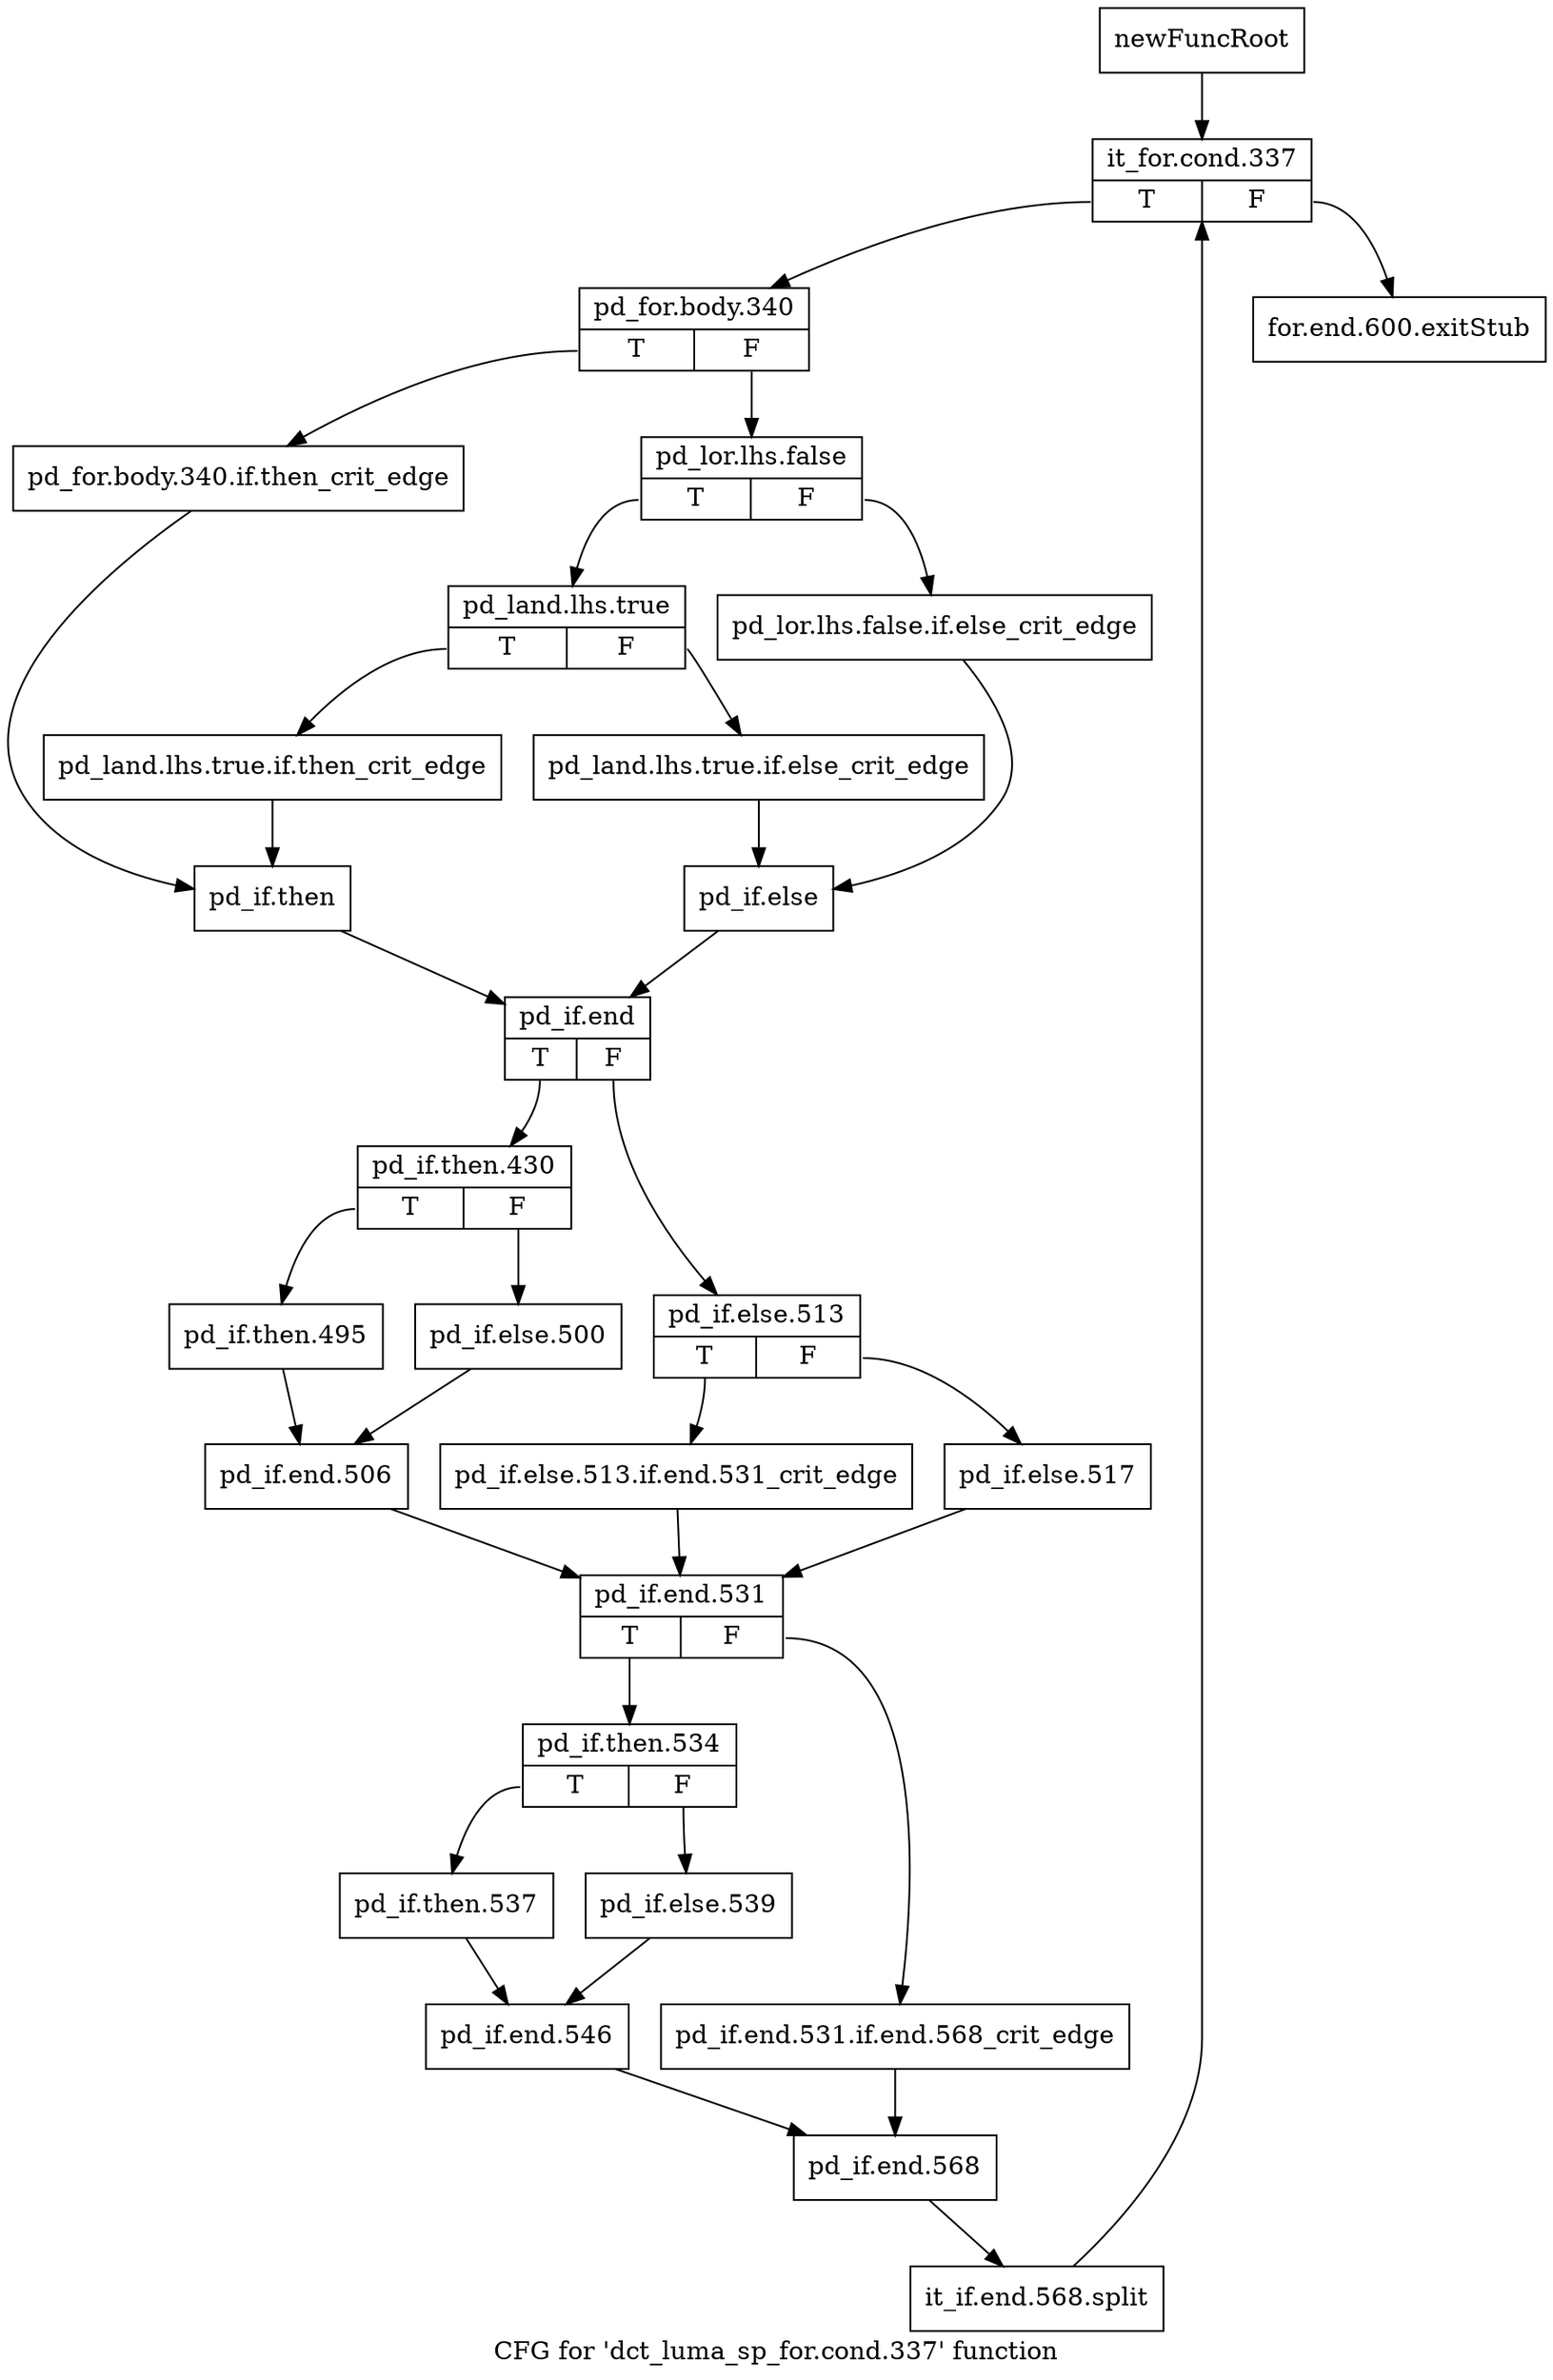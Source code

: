 digraph "CFG for 'dct_luma_sp_for.cond.337' function" {
	label="CFG for 'dct_luma_sp_for.cond.337' function";

	Node0x22d0470 [shape=record,label="{newFuncRoot}"];
	Node0x22d0470 -> Node0x22d0510;
	Node0x22d04c0 [shape=record,label="{for.end.600.exitStub}"];
	Node0x22d0510 [shape=record,label="{it_for.cond.337|{<s0>T|<s1>F}}"];
	Node0x22d0510:s0 -> Node0x22d0560;
	Node0x22d0510:s1 -> Node0x22d04c0;
	Node0x22d0560 [shape=record,label="{pd_for.body.340|{<s0>T|<s1>F}}"];
	Node0x22d0560:s0 -> Node0x22d0790;
	Node0x22d0560:s1 -> Node0x22d05b0;
	Node0x22d05b0 [shape=record,label="{pd_lor.lhs.false|{<s0>T|<s1>F}}"];
	Node0x22d05b0:s0 -> Node0x22d0650;
	Node0x22d05b0:s1 -> Node0x22d0600;
	Node0x22d0600 [shape=record,label="{pd_lor.lhs.false.if.else_crit_edge}"];
	Node0x22d0600 -> Node0x22d06f0;
	Node0x22d0650 [shape=record,label="{pd_land.lhs.true|{<s0>T|<s1>F}}"];
	Node0x22d0650:s0 -> Node0x22d0740;
	Node0x22d0650:s1 -> Node0x22d06a0;
	Node0x22d06a0 [shape=record,label="{pd_land.lhs.true.if.else_crit_edge}"];
	Node0x22d06a0 -> Node0x22d06f0;
	Node0x22d06f0 [shape=record,label="{pd_if.else}"];
	Node0x22d06f0 -> Node0x22d0830;
	Node0x22d0740 [shape=record,label="{pd_land.lhs.true.if.then_crit_edge}"];
	Node0x22d0740 -> Node0x22d07e0;
	Node0x22d0790 [shape=record,label="{pd_for.body.340.if.then_crit_edge}"];
	Node0x22d0790 -> Node0x22d07e0;
	Node0x22d07e0 [shape=record,label="{pd_if.then}"];
	Node0x22d07e0 -> Node0x22d0830;
	Node0x22d0830 [shape=record,label="{pd_if.end|{<s0>T|<s1>F}}"];
	Node0x22d0830:s0 -> Node0x22d0970;
	Node0x22d0830:s1 -> Node0x22d0880;
	Node0x22d0880 [shape=record,label="{pd_if.else.513|{<s0>T|<s1>F}}"];
	Node0x22d0880:s0 -> Node0x22d0920;
	Node0x22d0880:s1 -> Node0x22d08d0;
	Node0x22d08d0 [shape=record,label="{pd_if.else.517}"];
	Node0x22d08d0 -> Node0x22d0ab0;
	Node0x22d0920 [shape=record,label="{pd_if.else.513.if.end.531_crit_edge}"];
	Node0x22d0920 -> Node0x22d0ab0;
	Node0x22d0970 [shape=record,label="{pd_if.then.430|{<s0>T|<s1>F}}"];
	Node0x22d0970:s0 -> Node0x22d0a10;
	Node0x22d0970:s1 -> Node0x22d09c0;
	Node0x22d09c0 [shape=record,label="{pd_if.else.500}"];
	Node0x22d09c0 -> Node0x22d0a60;
	Node0x22d0a10 [shape=record,label="{pd_if.then.495}"];
	Node0x22d0a10 -> Node0x22d0a60;
	Node0x22d0a60 [shape=record,label="{pd_if.end.506}"];
	Node0x22d0a60 -> Node0x22d0ab0;
	Node0x22d0ab0 [shape=record,label="{pd_if.end.531|{<s0>T|<s1>F}}"];
	Node0x22d0ab0:s0 -> Node0x22d0b50;
	Node0x22d0ab0:s1 -> Node0x22d0b00;
	Node0x22d0b00 [shape=record,label="{pd_if.end.531.if.end.568_crit_edge}"];
	Node0x22d0b00 -> Node0x22d0c90;
	Node0x22d0b50 [shape=record,label="{pd_if.then.534|{<s0>T|<s1>F}}"];
	Node0x22d0b50:s0 -> Node0x22d0bf0;
	Node0x22d0b50:s1 -> Node0x22d0ba0;
	Node0x22d0ba0 [shape=record,label="{pd_if.else.539}"];
	Node0x22d0ba0 -> Node0x22d0c40;
	Node0x22d0bf0 [shape=record,label="{pd_if.then.537}"];
	Node0x22d0bf0 -> Node0x22d0c40;
	Node0x22d0c40 [shape=record,label="{pd_if.end.546}"];
	Node0x22d0c40 -> Node0x22d0c90;
	Node0x22d0c90 [shape=record,label="{pd_if.end.568}"];
	Node0x22d0c90 -> Node0x342f3b0;
	Node0x342f3b0 [shape=record,label="{it_if.end.568.split}"];
	Node0x342f3b0 -> Node0x22d0510;
}
